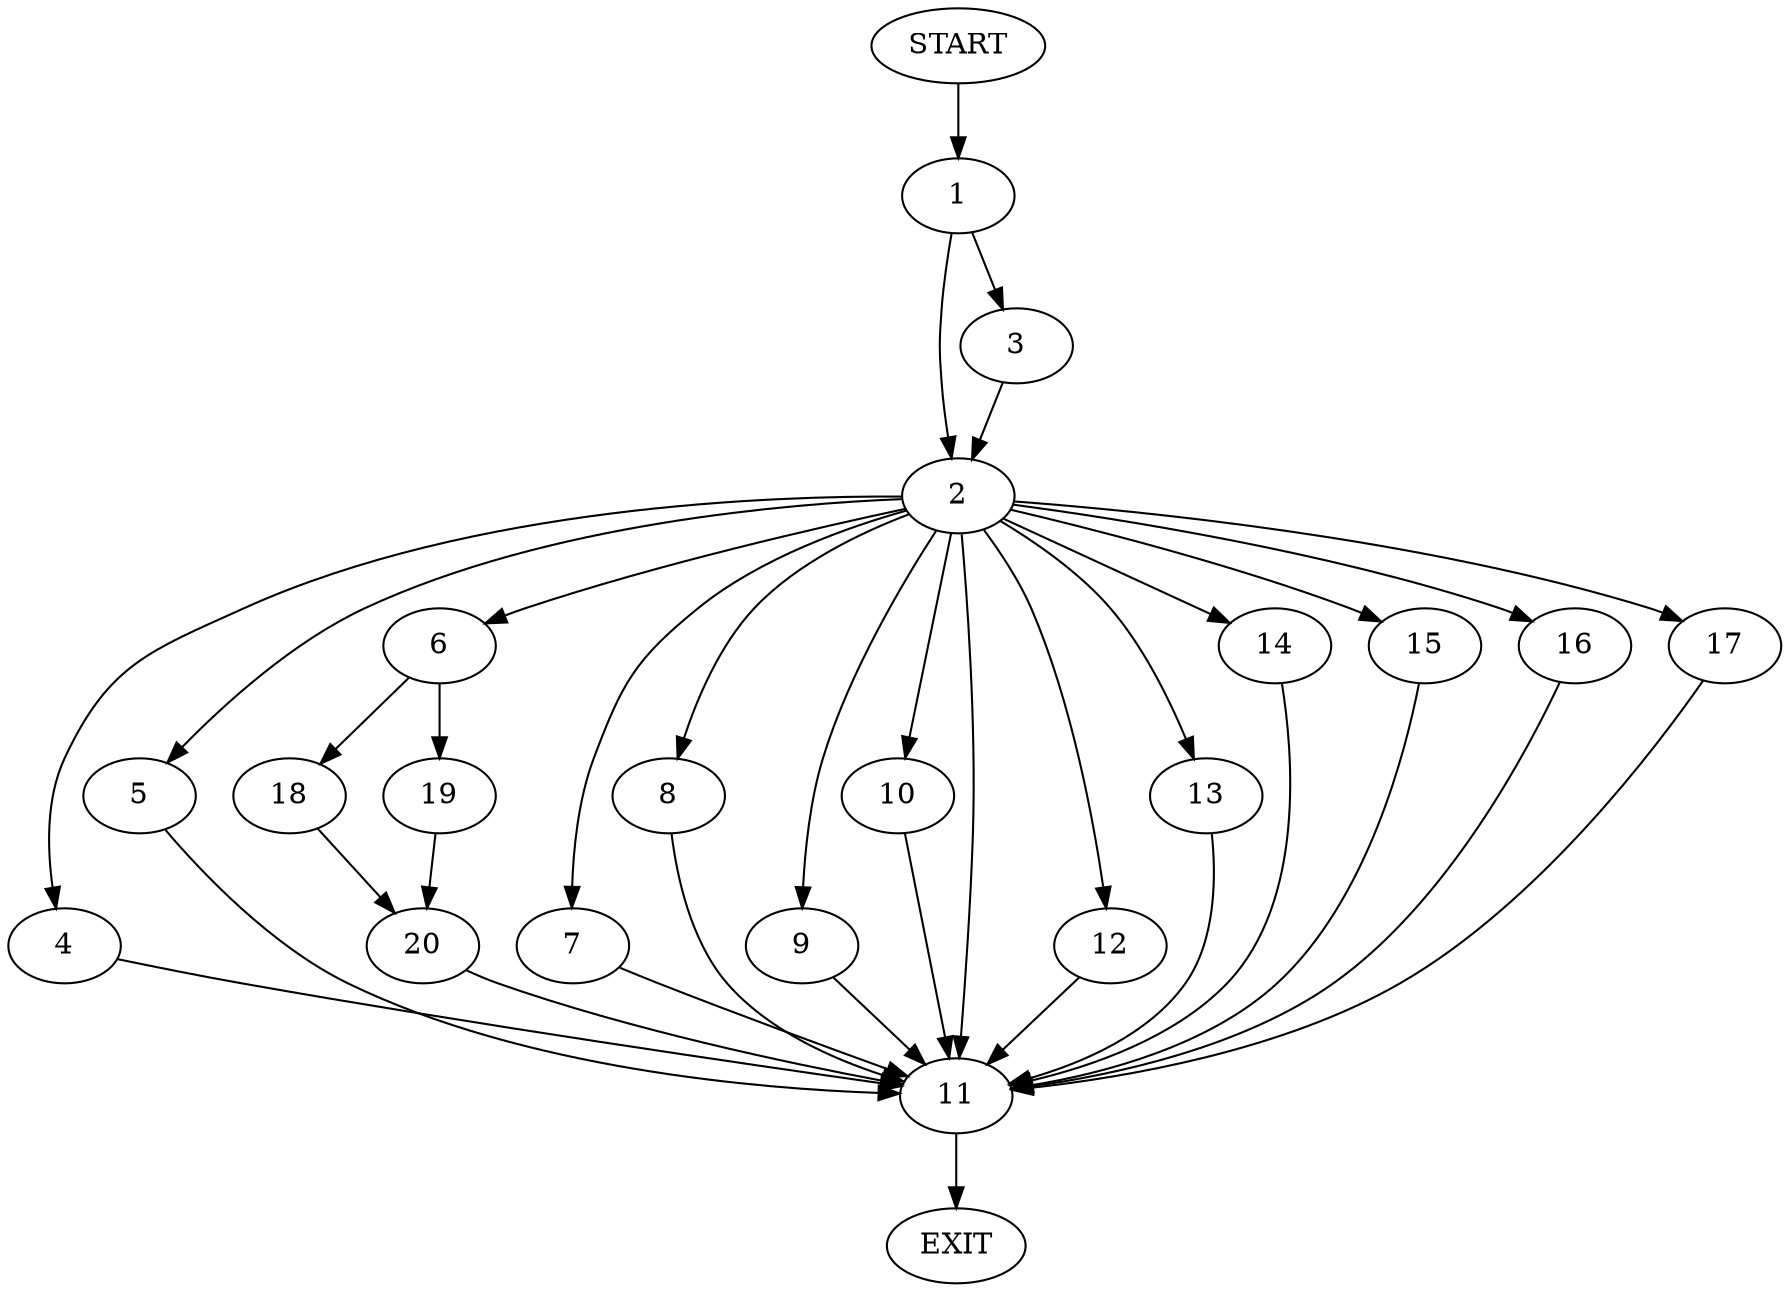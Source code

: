 digraph {
0 [label="START"]
21 [label="EXIT"]
0 -> 1
1 -> 2
1 -> 3
3 -> 2
2 -> 4
2 -> 5
2 -> 6
2 -> 7
2 -> 8
2 -> 9
2 -> 10
2 -> 11
2 -> 12
2 -> 13
2 -> 14
2 -> 15
2 -> 16
2 -> 17
14 -> 11
16 -> 11
7 -> 11
10 -> 11
11 -> 21
8 -> 11
4 -> 11
17 -> 11
15 -> 11
12 -> 11
9 -> 11
6 -> 18
6 -> 19
13 -> 11
5 -> 11
18 -> 20
19 -> 20
20 -> 11
}
